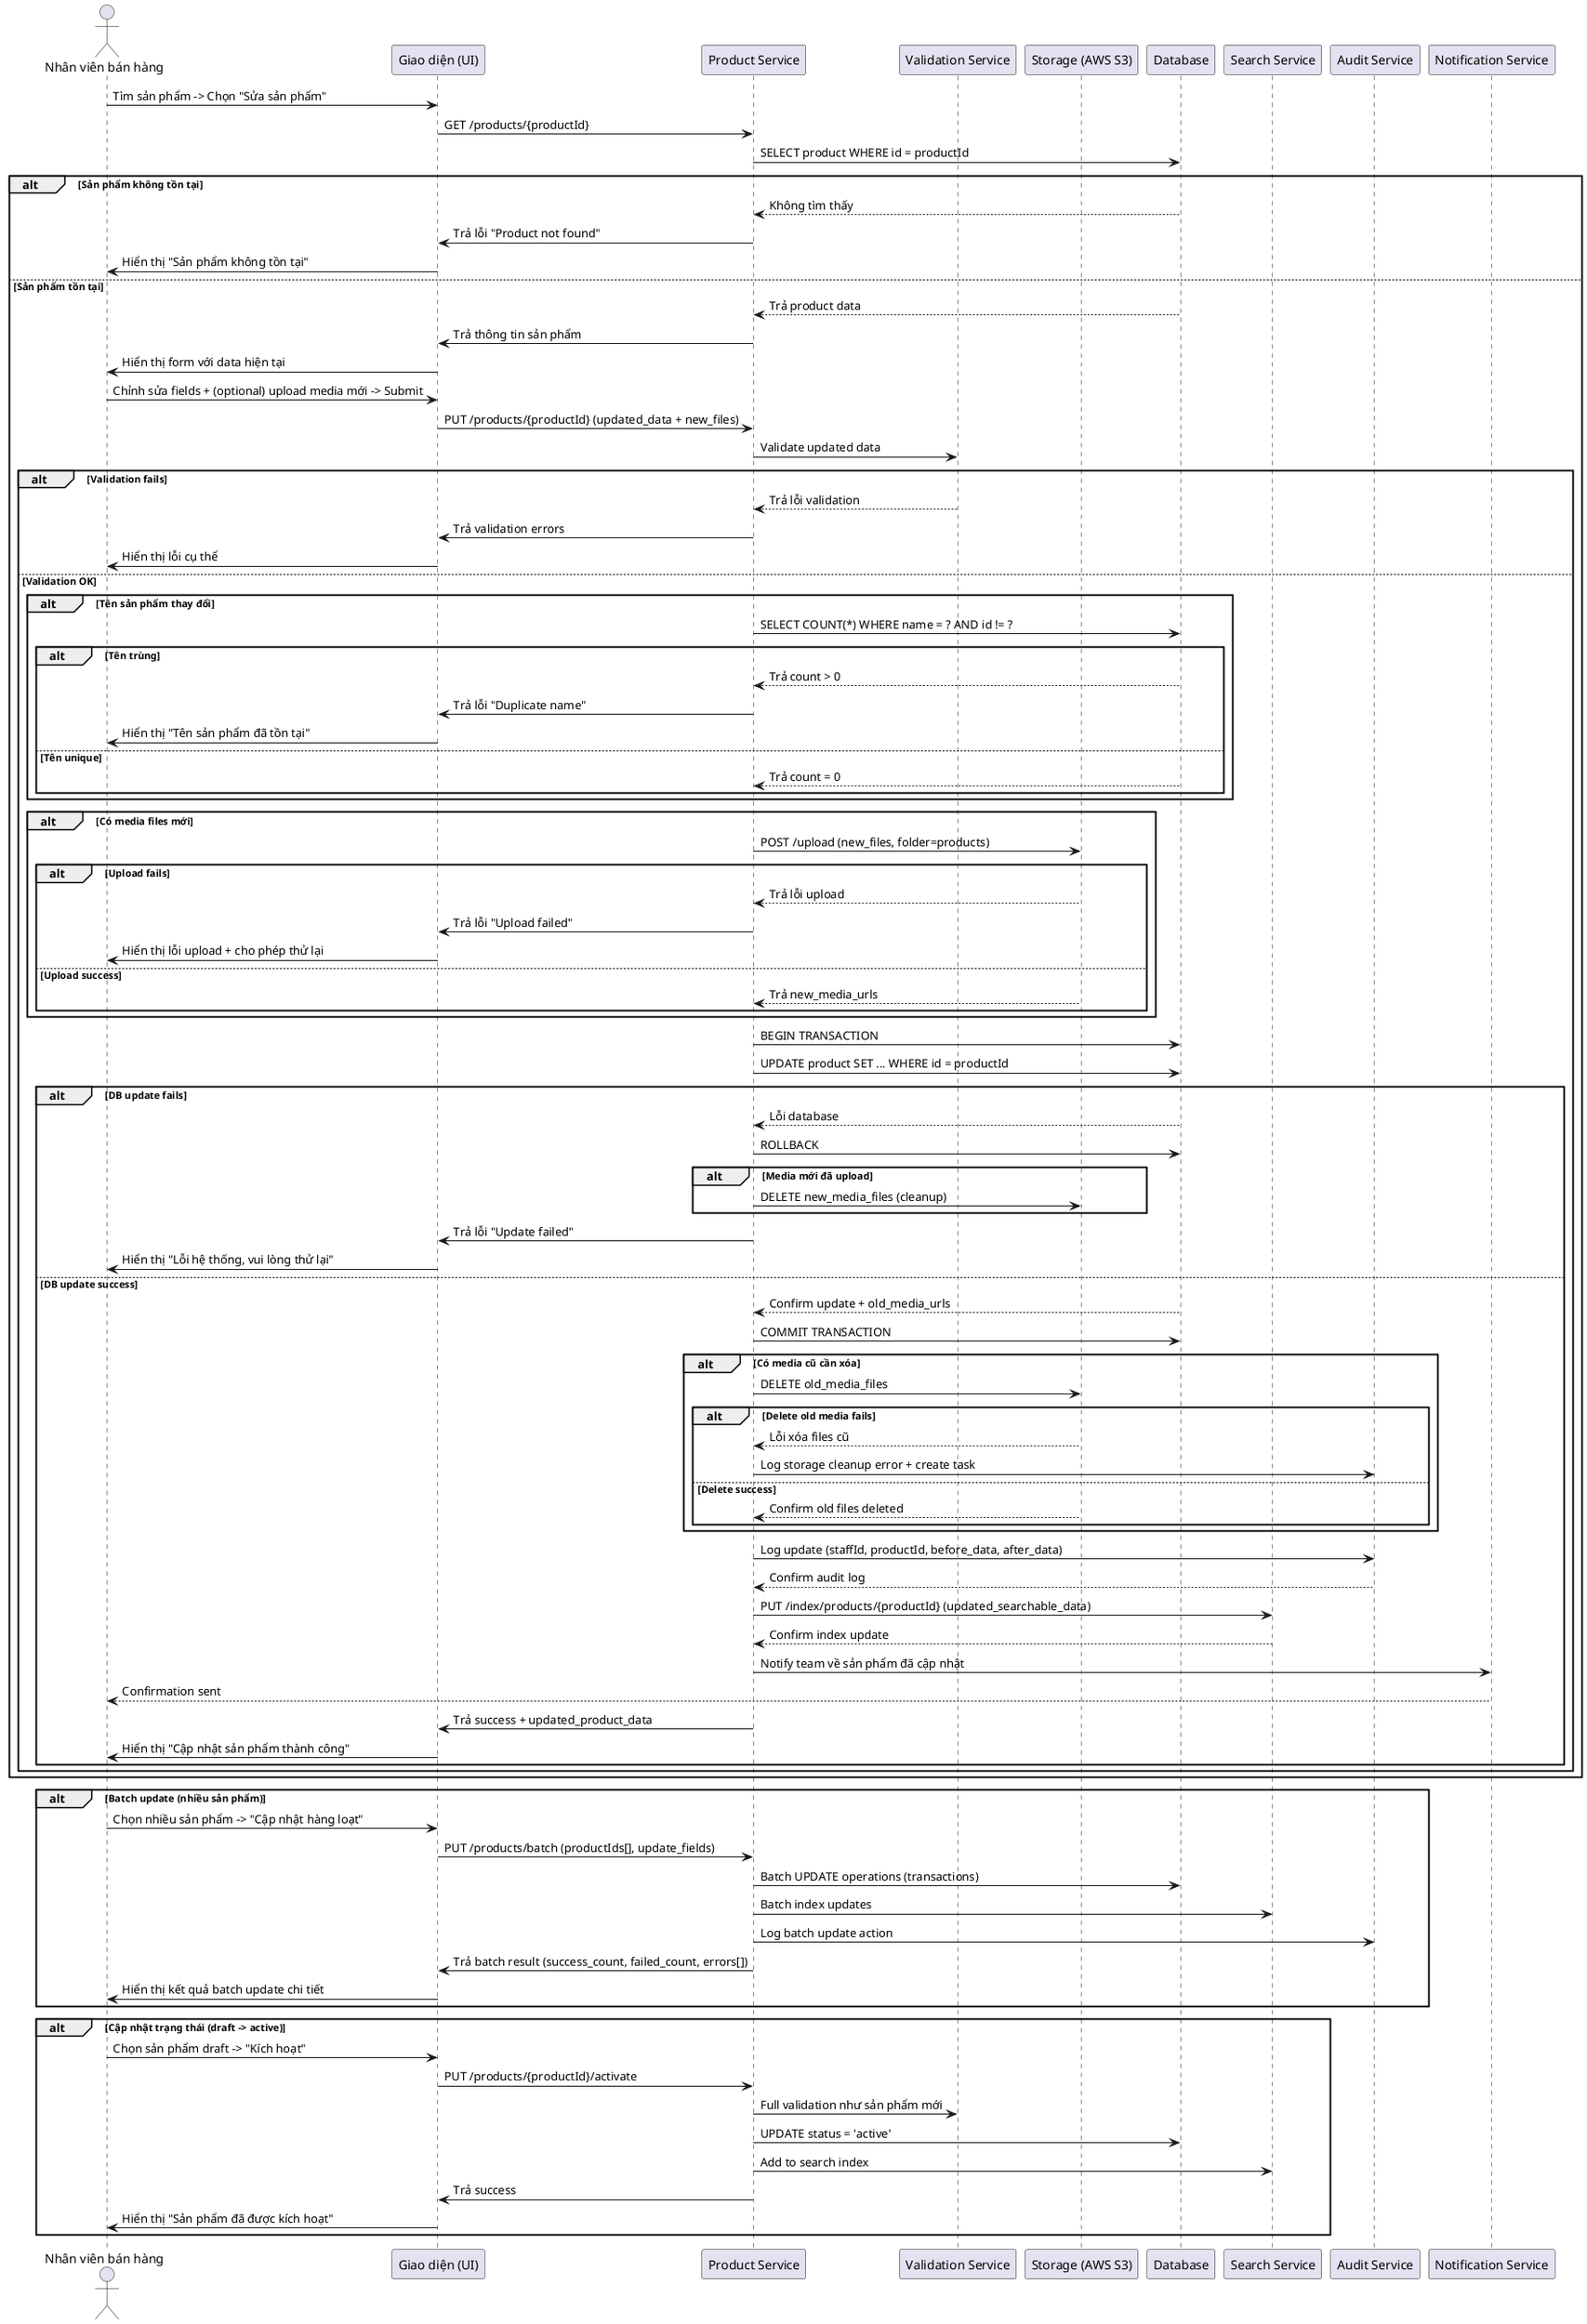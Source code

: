 @startuml cap-nhat-san-pham
actor "Nhân viên bán hàng" as Staff
participant "Giao diện (UI)" as UI
participant "Product Service" as Product
participant "Validation Service" as Validation
participant "Storage (AWS S3)" as S3
participant "Database" as DB
participant "Search Service" as Search
participant "Audit Service" as Audit
participant "Notification Service" as Notif

Staff -> UI: Tìm sản phẩm -> Chọn "Sửa sản phẩm"
UI -> Product: GET /products/{productId}
Product -> DB: SELECT product WHERE id = productId
alt Sản phẩm không tồn tại
  DB --> Product: Không tìm thấy
  Product -> UI: Trả lỗi "Product not found"
  UI -> Staff: Hiển thị "Sản phẩm không tồn tại"
else Sản phẩm tồn tại
  DB --> Product: Trả product data
  Product -> UI: Trả thông tin sản phẩm
  UI -> Staff: Hiển thị form với data hiện tại
  
  Staff -> UI: Chỉnh sửa fields + (optional) upload media mới -> Submit
  UI -> Product: PUT /products/{productId} (updated_data + new_files)
  Product -> Validation: Validate updated data
  alt Validation fails
    Validation --> Product: Trả lỗi validation
    Product -> UI: Trả validation errors
    UI -> Staff: Hiển thị lỗi cụ thể
  else Validation OK
    alt Tên sản phẩm thay đổi
      Product -> DB: SELECT COUNT(*) WHERE name = ? AND id != ?
      alt Tên trùng
        DB --> Product: Trả count > 0
        Product -> UI: Trả lỗi "Duplicate name"
        UI -> Staff: Hiển thị "Tên sản phẩm đã tồn tại"
      else Tên unique
        DB --> Product: Trả count = 0
      end
    end
    
    alt Có media files mới
      Product -> S3: POST /upload (new_files, folder=products)
      alt Upload fails
        S3 --> Product: Trả lỗi upload
        Product -> UI: Trả lỗi "Upload failed"
        UI -> Staff: Hiển thị lỗi upload + cho phép thử lại
      else Upload success
        S3 --> Product: Trả new_media_urls
      end
    end
    
    Product -> DB: BEGIN TRANSACTION
    Product -> DB: UPDATE product SET ... WHERE id = productId
    alt DB update fails
      DB --> Product: Lỗi database
      Product -> DB: ROLLBACK
      alt Media mới đã upload
        Product -> S3: DELETE new_media_files (cleanup)
      end
      Product -> UI: Trả lỗi "Update failed"
      UI -> Staff: Hiển thị "Lỗi hệ thống, vui lòng thử lại"
    else DB update success
      DB --> Product: Confirm update + old_media_urls
      Product -> DB: COMMIT TRANSACTION
      
      alt Có media cũ cần xóa
        Product -> S3: DELETE old_media_files
        alt Delete old media fails
          S3 --> Product: Lỗi xóa files cũ
          Product -> Audit: Log storage cleanup error + create task
        else Delete success
          S3 --> Product: Confirm old files deleted
        end
      end
      
      Product -> Audit: Log update (staffId, productId, before_data, after_data)
      Audit --> Product: Confirm audit log
      
      Product -> Search: PUT /index/products/{productId} (updated_searchable_data)
      Search --> Product: Confirm index update
      
      Product -> Notif: Notify team về sản phẩm đã cập nhật
      Notif --> Staff: Confirmation sent
      
      Product -> UI: Trả success + updated_product_data
      UI -> Staff: Hiển thị "Cập nhật sản phẩm thành công"
    end
  end
end

alt Batch update (nhiều sản phẩm)
  Staff -> UI: Chọn nhiều sản phẩm -> "Cập nhật hàng loạt"
  UI -> Product: PUT /products/batch (productIds[], update_fields)
  Product -> DB: Batch UPDATE operations (transactions)
  Product -> Search: Batch index updates
  Product -> Audit: Log batch update action
  Product -> UI: Trả batch result (success_count, failed_count, errors[])
  UI -> Staff: Hiển thị kết quả batch update chi tiết
end

alt Cập nhật trạng thái (draft -> active)
  Staff -> UI: Chọn sản phẩm draft -> "Kích hoạt"
  UI -> Product: PUT /products/{productId}/activate
  Product -> Validation: Full validation như sản phẩm mới
  Product -> DB: UPDATE status = 'active'
  Product -> Search: Add to search index
  Product -> UI: Trả success
  UI -> Staff: Hiển thị "Sản phẩm đã được kích hoạt"
end
@enduml